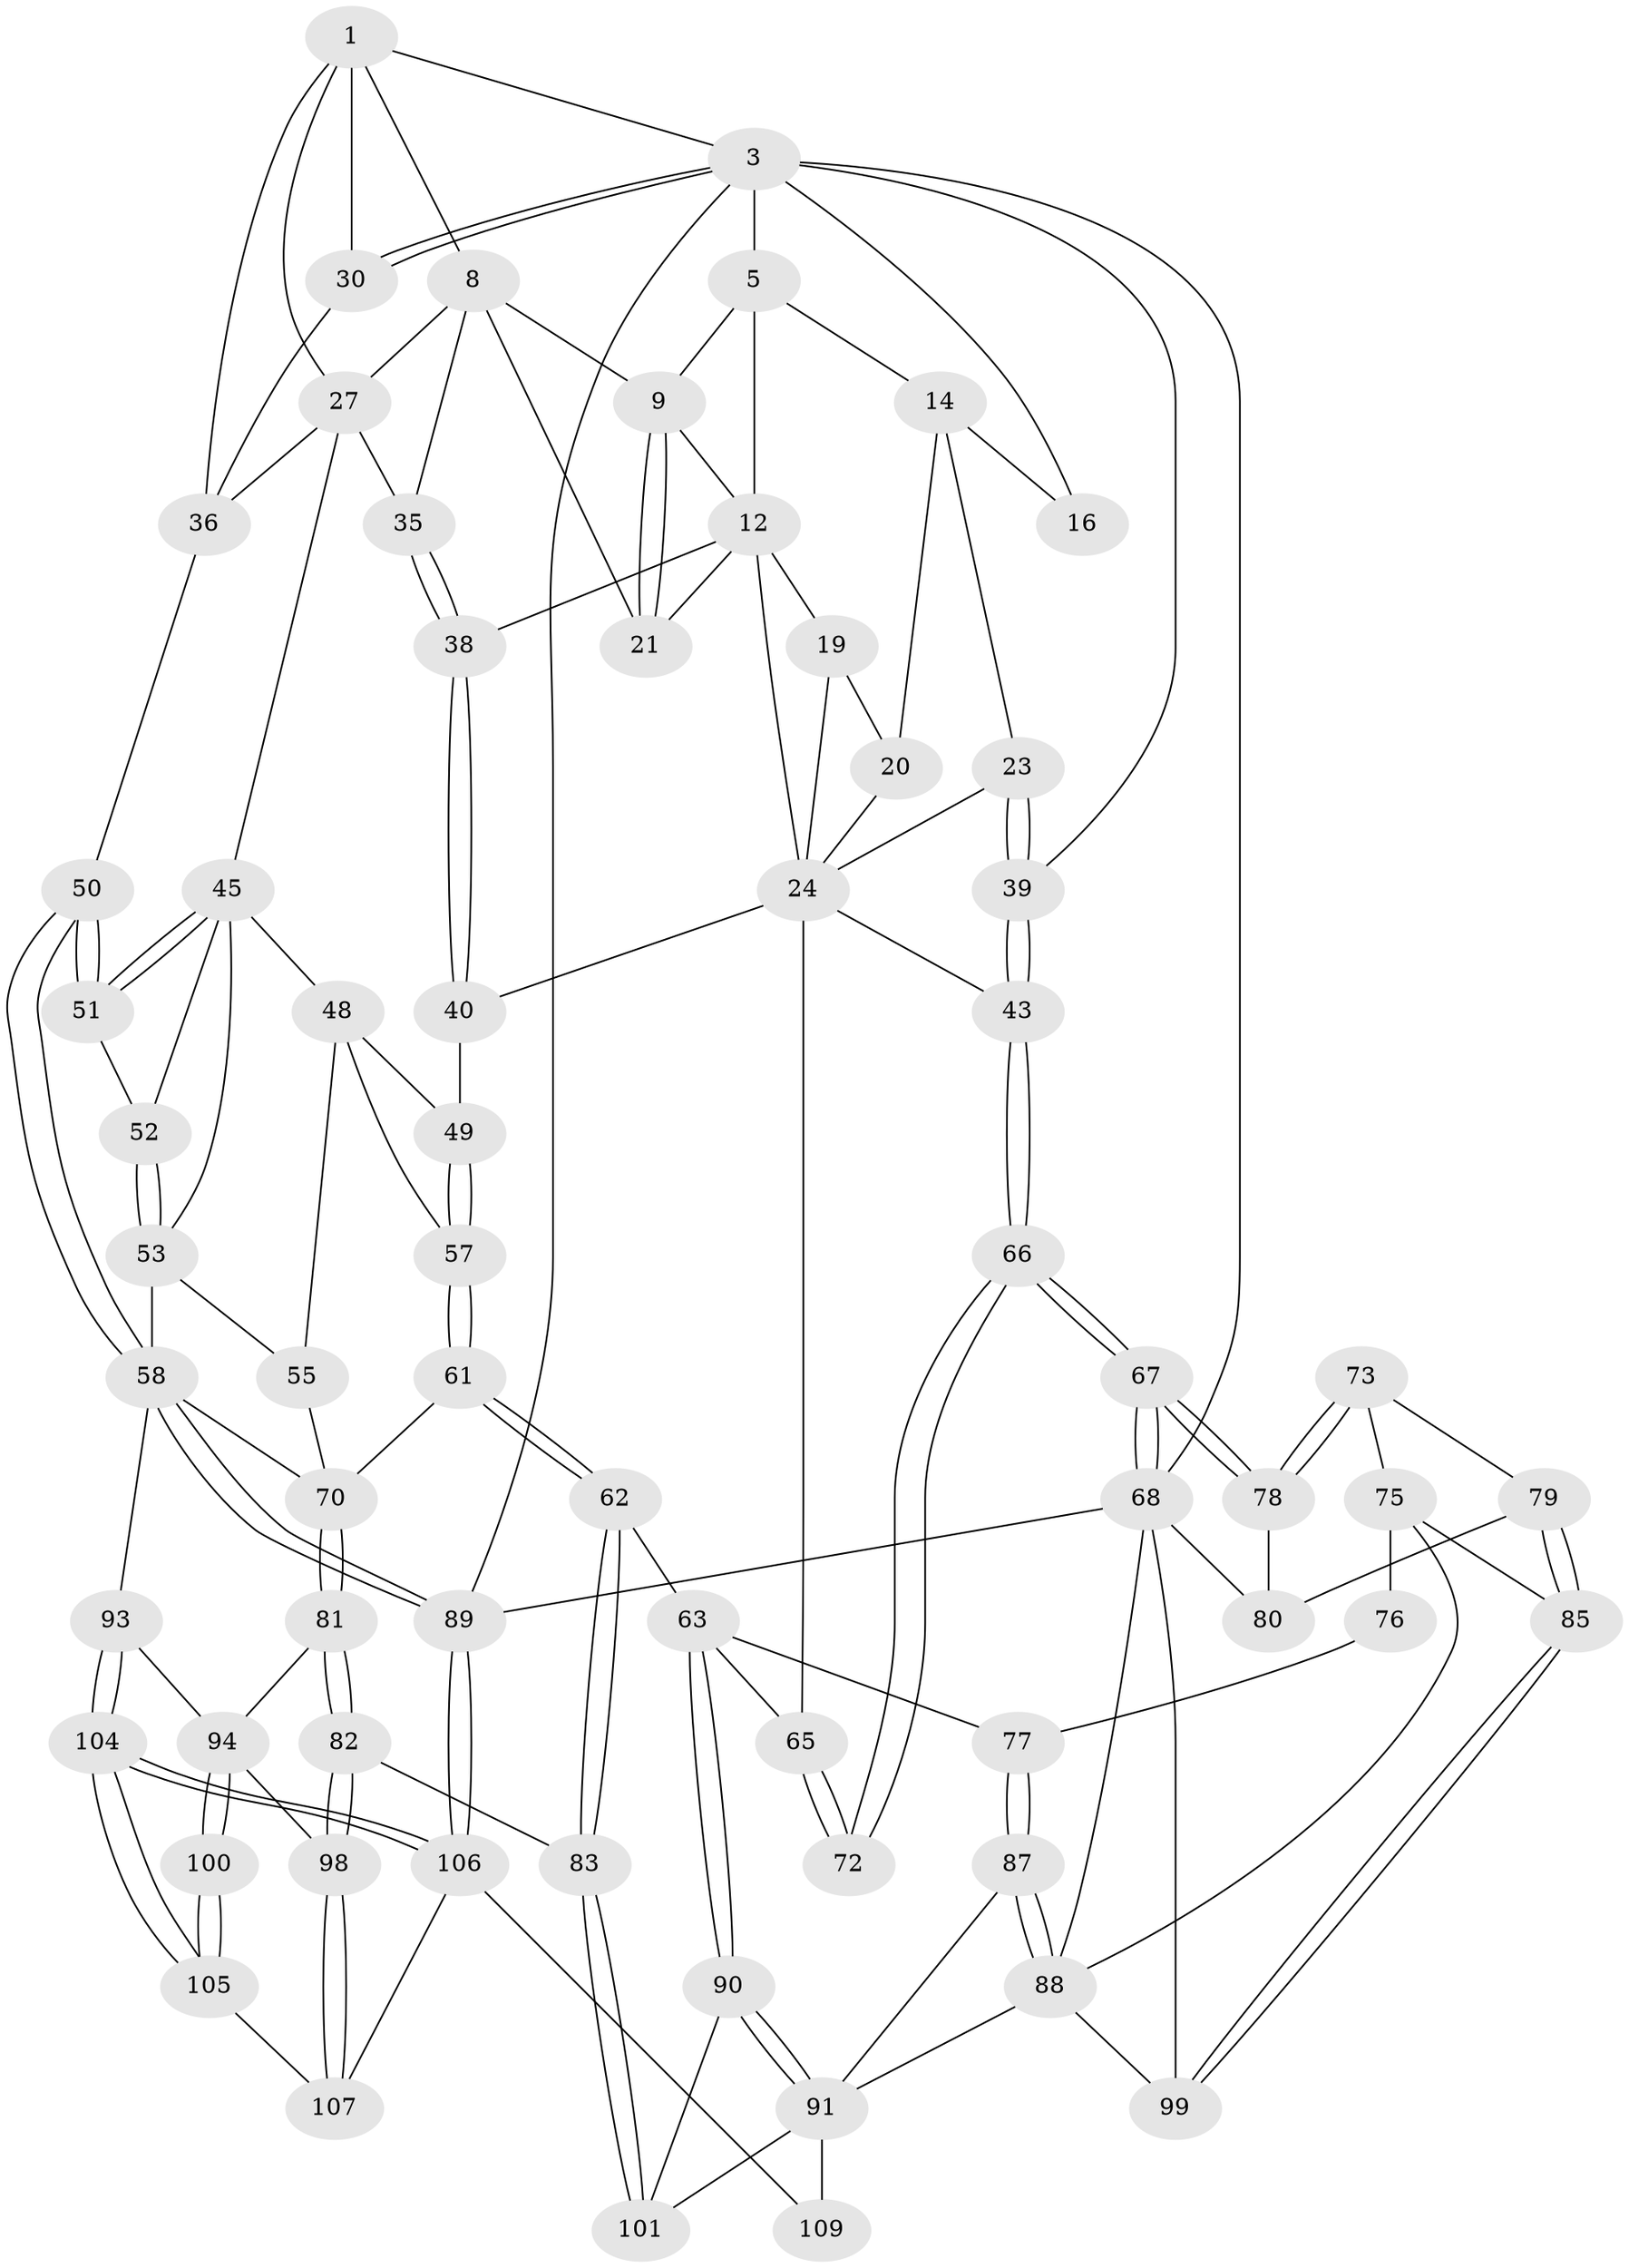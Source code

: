 // original degree distribution, {3: 0.02654867256637168, 4: 0.22123893805309736, 6: 0.21238938053097345, 5: 0.5398230088495575}
// Generated by graph-tools (version 1.1) at 2025/21/03/04/25 18:21:16]
// undirected, 67 vertices, 157 edges
graph export_dot {
graph [start="1"]
  node [color=gray90,style=filled];
  1 [pos="+0.7891738230983619+0",super="+2+7"];
  3 [pos="+1+0",super="+4"];
  5 [pos="+0.38442928399117543+0",super="+6+13"];
  8 [pos="+0.7342916009214475+0.08198783265363738",super="+28"];
  9 [pos="+0.6440471052967376+0.11724412779345676",super="+10"];
  12 [pos="+0.4879693249631767+0.054719733295319754",super="+18"];
  14 [pos="+0.41615715737645864+0.08689127015683532",super="+15"];
  16 [pos="+0.21206153190852273+0"];
  19 [pos="+0.4740185036991115+0.17242965306451918"];
  20 [pos="+0.4141826247507614+0.10609610921553563"];
  21 [pos="+0.604927207676142+0.17041737129014928"];
  23 [pos="+0.2271619488329663+0.25449070489678544"];
  24 [pos="+0.27372979256729524+0.2828149904708713",super="+25+41"];
  27 [pos="+0.8488143677860109+0.17136917423920192",super="+34"];
  30 [pos="+1+0.09516538478191475"];
  35 [pos="+0.7289593317029824+0.347063695266035"];
  36 [pos="+0.8489363045939656+0.38256954953477534",super="+44"];
  38 [pos="+0.5560691372990324+0.39905365238921076"];
  39 [pos="+0+0.3304270048844703"];
  40 [pos="+0.49569365588366576+0.4723988978646166"];
  43 [pos="+0+0.40306425030610893"];
  45 [pos="+0.8008128780419362+0.49845995077239985",super="+46"];
  48 [pos="+0.7073115396831464+0.5616046947708342",super="+56"];
  49 [pos="+0.5571077179997717+0.5198392724853118"];
  50 [pos="+1+0.5876733163949924"];
  51 [pos="+0.9336185861009977+0.5841349312683524"];
  52 [pos="+0.8865168620118085+0.6238333512996962"];
  53 [pos="+0.8551368125787833+0.6540059718217023",super="+54"];
  55 [pos="+0.7566516924411492+0.7114051577126073"];
  57 [pos="+0.6183457122982225+0.6717865058942915"];
  58 [pos="+1+0.6516135710202976",super="+59"];
  61 [pos="+0.607389386164186+0.712575767138549"];
  62 [pos="+0.5726691962288459+0.7539068679340856"];
  63 [pos="+0.4021273347867923+0.7092605888404616",super="+64"];
  65 [pos="+0.353411273219235+0.5974316361721096"];
  66 [pos="+0+0.511231748495898"];
  67 [pos="+0+0.7218298990159301"];
  68 [pos="+0+1",super="+96+69"];
  70 [pos="+0.7607406052193821+0.753580397690848",super="+71"];
  72 [pos="+0.10652082818134782+0.6467648822806915"];
  73 [pos="+0.10674510543668887+0.6494527326015637",super="+74"];
  75 [pos="+0.15949586777084143+0.772936132237727",super="+84"];
  76 [pos="+0.22918006150758014+0.7714444079491526"];
  77 [pos="+0.3020795716093792+0.722189432428231"];
  78 [pos="+0.03629371397911689+0.791317105969923"];
  79 [pos="+0.08094132369598186+0.8169995585117295"];
  80 [pos="+0.05421403205378223+0.8132709525486665"];
  81 [pos="+0.7599341477029831+0.7633393513602403"];
  82 [pos="+0.656507705789516+0.8384000547411046"];
  83 [pos="+0.6162107642581444+0.8434893696902404"];
  85 [pos="+0.09488740568764545+0.828308133584899"];
  87 [pos="+0.23019752500868085+0.9108514556412509"];
  88 [pos="+0.20990560985802853+0.9035177428945906",super="+102"];
  89 [pos="+1+1"];
  90 [pos="+0.40106883972169693+0.7538703714081277"];
  91 [pos="+0.3756316808031537+0.9150215519369541",super="+110+92"];
  93 [pos="+0.9272562490730434+0.8047737429281314"];
  94 [pos="+0.878437078113847+0.8143447535399727",super="+95"];
  98 [pos="+0.7562332192231006+0.9140154951171252"];
  99 [pos="+0.11414405299695699+0.9008295654352401",super="+103"];
  100 [pos="+0.8376202724344312+0.8673960948323662"];
  101 [pos="+0.5802884492856872+0.9182113284781522"];
  104 [pos="+0.9370337903503229+0.9596842567281666"];
  105 [pos="+0.8545573888795639+0.9079790724810629"];
  106 [pos="+1+1",super="+108"];
  107 [pos="+0.7588823747418053+0.9262405586272512"];
  109 [pos="+0.6845039469770746+1"];
  1 -- 3;
  1 -- 36;
  1 -- 27;
  1 -- 30;
  1 -- 8;
  3 -- 30;
  3 -- 30;
  3 -- 89;
  3 -- 16 [weight=2];
  3 -- 5;
  3 -- 39;
  3 -- 68;
  5 -- 12;
  5 -- 14;
  5 -- 9;
  8 -- 9;
  8 -- 35;
  8 -- 27;
  8 -- 21;
  9 -- 21;
  9 -- 21;
  9 -- 12;
  12 -- 19;
  12 -- 21;
  12 -- 38;
  12 -- 24;
  14 -- 20;
  14 -- 16;
  14 -- 23;
  19 -- 20;
  19 -- 24;
  20 -- 24;
  23 -- 24;
  23 -- 39;
  23 -- 39;
  24 -- 65;
  24 -- 40;
  24 -- 43;
  27 -- 35;
  27 -- 36;
  27 -- 45;
  30 -- 36;
  35 -- 38;
  35 -- 38;
  36 -- 50;
  38 -- 40;
  38 -- 40;
  39 -- 43;
  39 -- 43;
  40 -- 49;
  43 -- 66;
  43 -- 66;
  45 -- 51;
  45 -- 51;
  45 -- 48;
  45 -- 52;
  45 -- 53;
  48 -- 49;
  48 -- 57;
  48 -- 55;
  49 -- 57;
  49 -- 57;
  50 -- 51;
  50 -- 51;
  50 -- 58;
  50 -- 58;
  51 -- 52;
  52 -- 53;
  52 -- 53;
  53 -- 55;
  53 -- 58;
  55 -- 70;
  57 -- 61;
  57 -- 61;
  58 -- 89;
  58 -- 89;
  58 -- 93;
  58 -- 70;
  61 -- 62;
  61 -- 62;
  61 -- 70;
  62 -- 63;
  62 -- 83;
  62 -- 83;
  63 -- 90;
  63 -- 90;
  63 -- 65;
  63 -- 77;
  65 -- 72;
  65 -- 72;
  66 -- 67;
  66 -- 67;
  66 -- 72;
  66 -- 72;
  67 -- 68;
  67 -- 68;
  67 -- 78;
  67 -- 78;
  68 -- 80;
  68 -- 99 [weight=2];
  68 -- 89;
  68 -- 88;
  70 -- 81;
  70 -- 81;
  73 -- 78;
  73 -- 78;
  73 -- 75;
  73 -- 79;
  75 -- 76 [weight=2];
  75 -- 88;
  75 -- 85;
  76 -- 77;
  77 -- 87;
  77 -- 87;
  78 -- 80;
  79 -- 80;
  79 -- 85;
  79 -- 85;
  81 -- 82;
  81 -- 82;
  81 -- 94;
  82 -- 83;
  82 -- 98;
  82 -- 98;
  83 -- 101;
  83 -- 101;
  85 -- 99;
  85 -- 99;
  87 -- 88;
  87 -- 88;
  87 -- 91;
  88 -- 91;
  88 -- 99;
  89 -- 106;
  89 -- 106;
  90 -- 91;
  90 -- 91;
  90 -- 101;
  91 -- 101;
  91 -- 109 [weight=2];
  93 -- 94;
  93 -- 104;
  93 -- 104;
  94 -- 100 [weight=2];
  94 -- 100;
  94 -- 98;
  98 -- 107;
  98 -- 107;
  100 -- 105;
  100 -- 105;
  104 -- 105;
  104 -- 105;
  104 -- 106;
  104 -- 106;
  105 -- 107;
  106 -- 107;
  106 -- 109;
}
